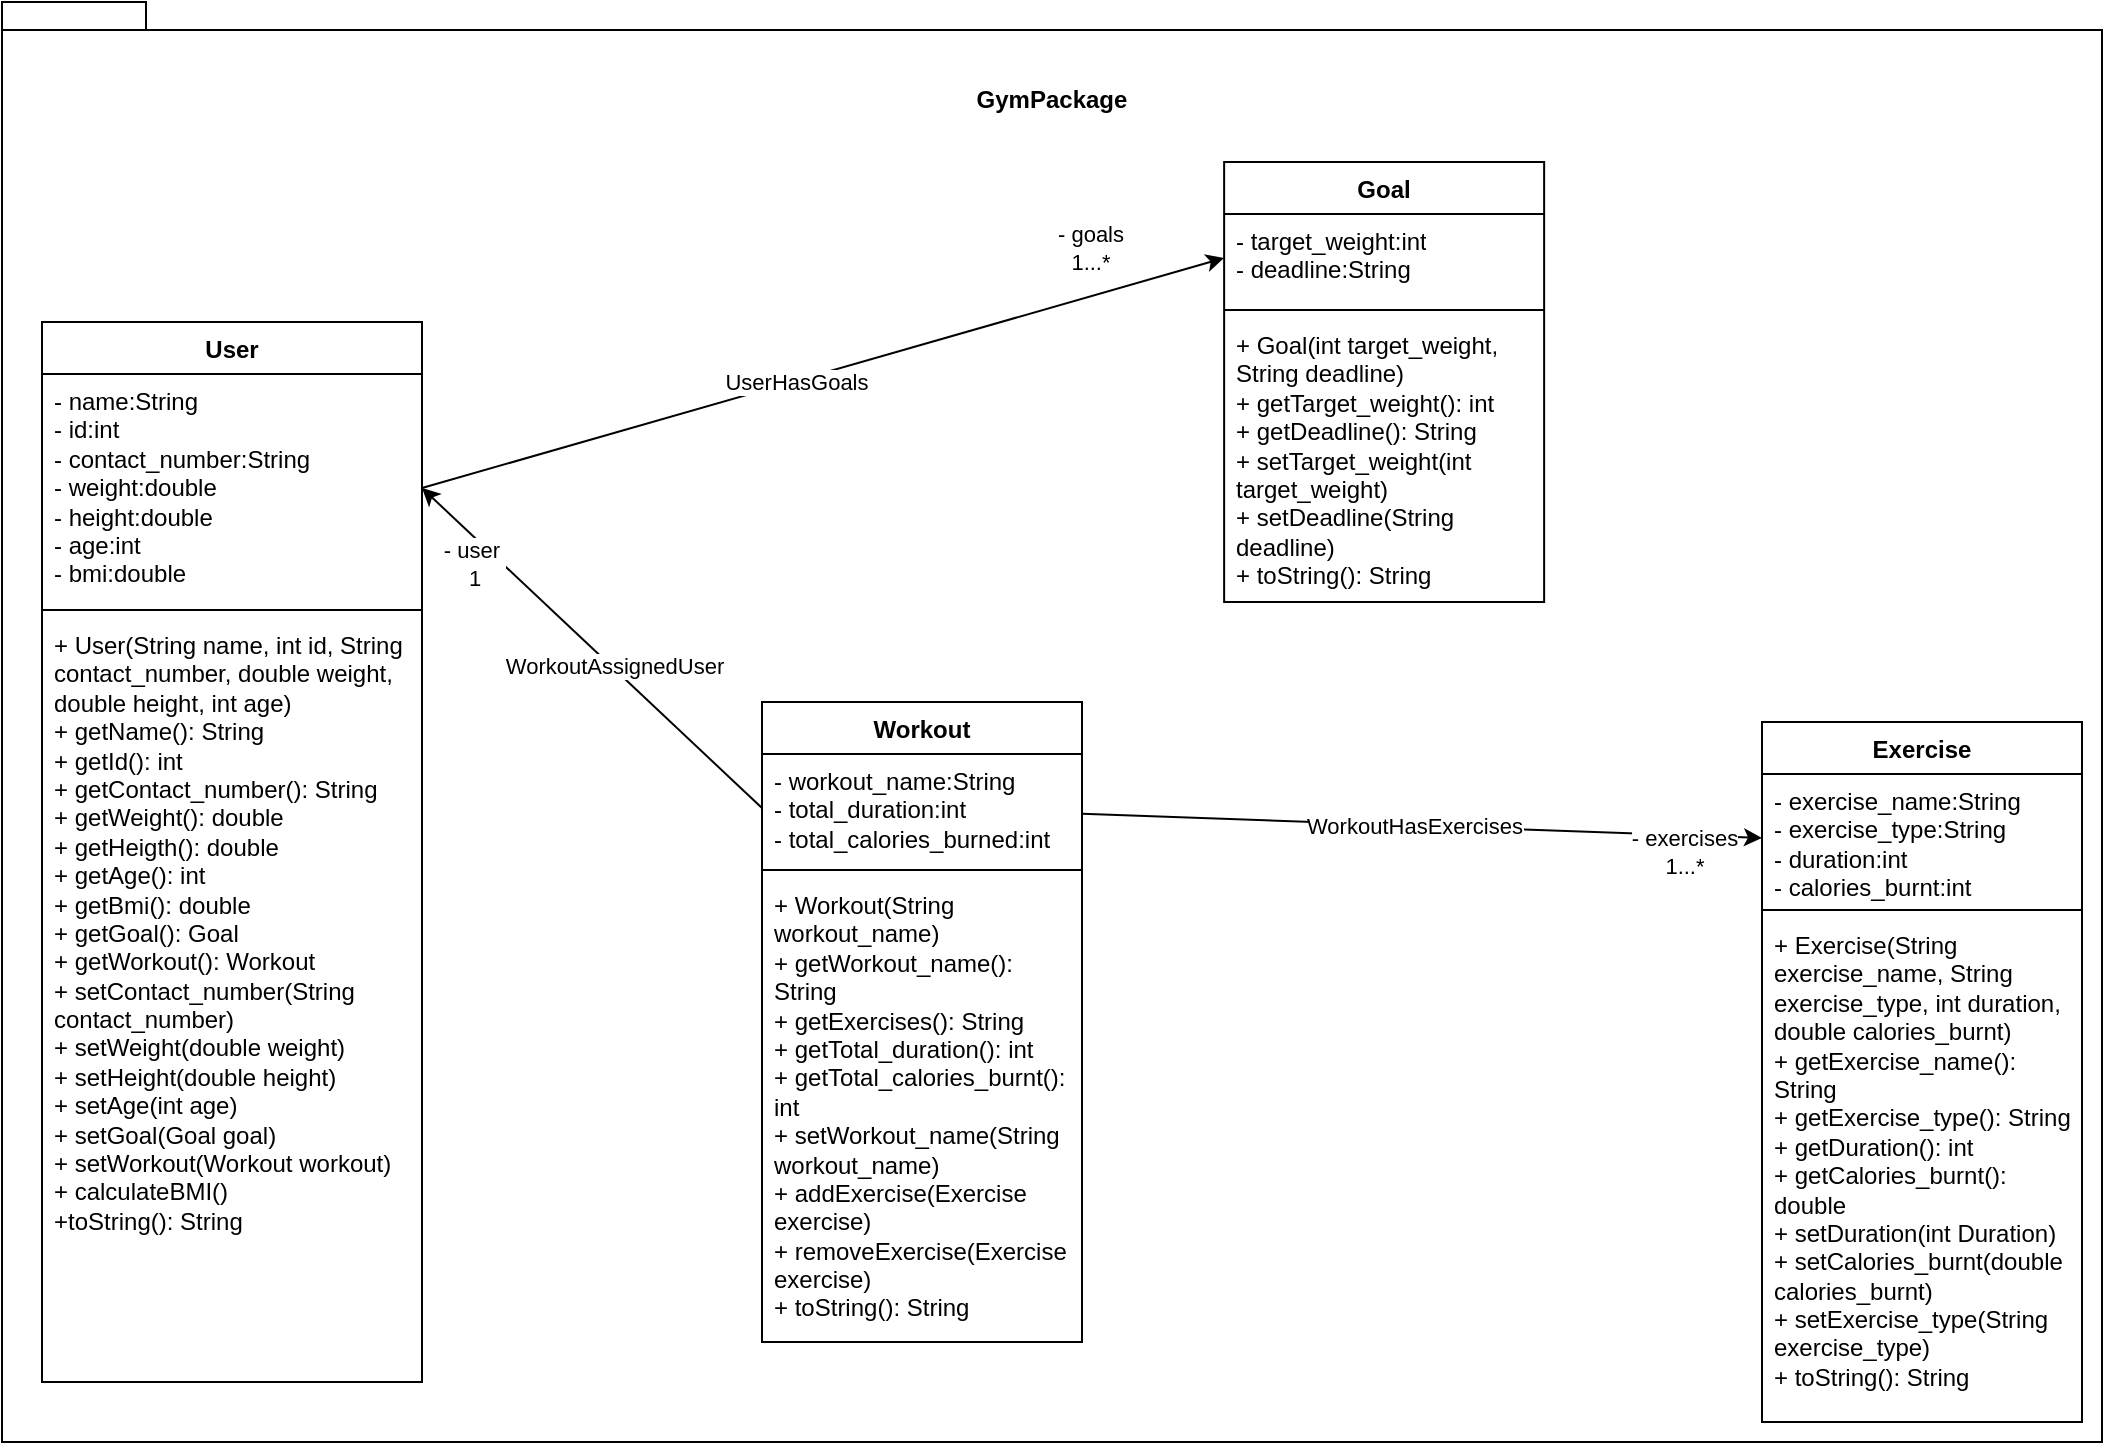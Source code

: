 <mxfile>
    <diagram name="Página-1" id="GBJqVmvnFpaByWBmFzSr">
        <mxGraphModel dx="1508" dy="752" grid="1" gridSize="10" guides="1" tooltips="1" connect="1" arrows="1" fold="1" page="1" pageScale="1" pageWidth="827" pageHeight="1169" math="0" shadow="0">
            <root>
                <mxCell id="0"/>
                <mxCell id="1" parent="0"/>
                <mxCell id="0c8S-kHDC3mvuFu8LvDb-1" value="GymPackage&lt;br&gt;&lt;br&gt;&lt;br&gt;&lt;br&gt;&lt;br&gt;&lt;br&gt;&lt;br&gt;&lt;br&gt;&lt;br&gt;&lt;br&gt;&lt;br&gt;&lt;br&gt;&lt;br&gt;&lt;br&gt;&lt;br&gt;&lt;br&gt;&lt;br&gt;&lt;br&gt;&lt;br&gt;&lt;br&gt;&lt;br&gt;&lt;br&gt;&lt;br&gt;&lt;br&gt;&lt;br&gt;&lt;br&gt;&lt;br&gt;&lt;br&gt;&lt;br&gt;&lt;br&gt;&lt;br&gt;&lt;br&gt;&lt;br&gt;&lt;br&gt;&lt;br&gt;&lt;br&gt;&lt;br&gt;&lt;br&gt;&lt;br&gt;&lt;br&gt;&lt;br&gt;&lt;br&gt;&lt;br&gt;&lt;br&gt;&lt;br&gt;" style="shape=folder;fontStyle=1;spacingTop=10;tabWidth=40;tabHeight=14;tabPosition=left;html=1;whiteSpace=wrap;" parent="1" vertex="1">
                    <mxGeometry x="270" y="190" width="1050" height="720" as="geometry"/>
                </mxCell>
                <mxCell id="0c8S-kHDC3mvuFu8LvDb-2" value="User" style="swimlane;fontStyle=1;align=center;verticalAlign=top;childLayout=stackLayout;horizontal=1;startSize=26;horizontalStack=0;resizeParent=1;resizeParentMax=0;resizeLast=0;collapsible=1;marginBottom=0;whiteSpace=wrap;html=1;" parent="1" vertex="1">
                    <mxGeometry x="290" y="350" width="190" height="530" as="geometry"/>
                </mxCell>
                <mxCell id="0c8S-kHDC3mvuFu8LvDb-3" value="&lt;div&gt;- name:String&lt;/div&gt;&lt;div&gt;- id:int&lt;/div&gt;&lt;div&gt;- contact_number:String&lt;/div&gt;&lt;div&gt;- weight:double&lt;/div&gt;&lt;div&gt;- height:double&lt;/div&gt;&lt;div&gt;- age:int&lt;/div&gt;&lt;div&gt;- bmi:double&lt;/div&gt;" style="text;strokeColor=none;fillColor=none;align=left;verticalAlign=top;spacingLeft=4;spacingRight=4;overflow=hidden;rotatable=0;points=[[0,0.5],[1,0.5]];portConstraint=eastwest;whiteSpace=wrap;html=1;" parent="0c8S-kHDC3mvuFu8LvDb-2" vertex="1">
                    <mxGeometry y="26" width="190" height="114" as="geometry"/>
                </mxCell>
                <mxCell id="0c8S-kHDC3mvuFu8LvDb-4" value="" style="line;strokeWidth=1;fillColor=none;align=left;verticalAlign=middle;spacingTop=-1;spacingLeft=3;spacingRight=3;rotatable=0;labelPosition=right;points=[];portConstraint=eastwest;strokeColor=inherit;" parent="0c8S-kHDC3mvuFu8LvDb-2" vertex="1">
                    <mxGeometry y="140" width="190" height="8" as="geometry"/>
                </mxCell>
                <mxCell id="0c8S-kHDC3mvuFu8LvDb-5" value="&lt;div&gt;+ User(String name, int id, String contact_number, double weight, double height, int age)&lt;/div&gt;&lt;div&gt;+ getName(): String&lt;/div&gt;&lt;div&gt;+ getId(): int&lt;/div&gt;&lt;div&gt;+ getContact_number(): String&lt;/div&gt;&lt;div&gt;+ getWeight(): double&lt;/div&gt;&lt;div&gt;+ getHeigth(): double&lt;/div&gt;&lt;div&gt;+ getAge(): int&lt;/div&gt;&lt;div&gt;+ getBmi(): double&lt;/div&gt;&lt;div&gt;+ getGoal(): Goal&lt;/div&gt;&lt;div&gt;+ getWorkout(): Workout&lt;/div&gt;&lt;div&gt;+ setContact_number(String contact_number)&lt;/div&gt;&lt;div&gt;+ setWeight(double weight)&lt;/div&gt;&lt;div&gt;+ setHeight(double height)&lt;/div&gt;&lt;div&gt;+ setAge(int age)&lt;/div&gt;&lt;div&gt;+ setGoal(Goal goal)&lt;/div&gt;&lt;div&gt;+ setWorkout(Workout workout)&lt;/div&gt;&lt;div&gt;+ calculateBMI()&lt;/div&gt;&lt;div&gt;+toString(): String&lt;/div&gt;" style="text;strokeColor=none;fillColor=none;align=left;verticalAlign=top;spacingLeft=4;spacingRight=4;overflow=hidden;rotatable=0;points=[[0,0.5],[1,0.5]];portConstraint=eastwest;whiteSpace=wrap;html=1;" parent="0c8S-kHDC3mvuFu8LvDb-2" vertex="1">
                    <mxGeometry y="148" width="190" height="382" as="geometry"/>
                </mxCell>
                <mxCell id="0c8S-kHDC3mvuFu8LvDb-6" value="Exercise" style="swimlane;fontStyle=1;align=center;verticalAlign=top;childLayout=stackLayout;horizontal=1;startSize=26;horizontalStack=0;resizeParent=1;resizeParentMax=0;resizeLast=0;collapsible=1;marginBottom=0;whiteSpace=wrap;html=1;" parent="1" vertex="1">
                    <mxGeometry x="1150" y="550" width="160" height="350" as="geometry"/>
                </mxCell>
                <mxCell id="0c8S-kHDC3mvuFu8LvDb-7" value="&lt;div&gt;- exercise_name:String&lt;/div&gt;&lt;div&gt;- exercise_type:String&lt;/div&gt;&lt;div&gt;- duration:int&lt;/div&gt;&lt;div&gt;- calories_burnt:int&lt;/div&gt;" style="text;strokeColor=none;fillColor=none;align=left;verticalAlign=top;spacingLeft=4;spacingRight=4;overflow=hidden;rotatable=0;points=[[0,0.5],[1,0.5]];portConstraint=eastwest;whiteSpace=wrap;html=1;" parent="0c8S-kHDC3mvuFu8LvDb-6" vertex="1">
                    <mxGeometry y="26" width="160" height="64" as="geometry"/>
                </mxCell>
                <mxCell id="0c8S-kHDC3mvuFu8LvDb-8" value="" style="line;strokeWidth=1;fillColor=none;align=left;verticalAlign=middle;spacingTop=-1;spacingLeft=3;spacingRight=3;rotatable=0;labelPosition=right;points=[];portConstraint=eastwest;strokeColor=inherit;" parent="0c8S-kHDC3mvuFu8LvDb-6" vertex="1">
                    <mxGeometry y="90" width="160" height="8" as="geometry"/>
                </mxCell>
                <mxCell id="0c8S-kHDC3mvuFu8LvDb-9" value="&lt;div&gt;+ Exercise(String exercise_name, String exercise_type, int duration, double calories_burnt)&lt;/div&gt;&lt;div&gt;+ getExercise_name(): String&lt;/div&gt;&lt;div&gt;+ getExercise_type(): String&lt;/div&gt;&lt;div&gt;+ getDuration(): int&lt;/div&gt;&lt;div&gt;+ getCalories_burnt(): double&lt;/div&gt;&lt;div&gt;+ setDuration(int Duration)&lt;/div&gt;&lt;div&gt;+ setCalories_burnt(double calories_burnt)&lt;/div&gt;&lt;div&gt;+ setExercise_type(String exercise_type)&lt;/div&gt;&lt;div&gt;+ toString(): String&lt;/div&gt;" style="text;strokeColor=none;fillColor=none;align=left;verticalAlign=top;spacingLeft=4;spacingRight=4;overflow=hidden;rotatable=0;points=[[0,0.5],[1,0.5]];portConstraint=eastwest;whiteSpace=wrap;html=1;" parent="0c8S-kHDC3mvuFu8LvDb-6" vertex="1">
                    <mxGeometry y="98" width="160" height="252" as="geometry"/>
                </mxCell>
                <mxCell id="0c8S-kHDC3mvuFu8LvDb-11" value="Workout" style="swimlane;fontStyle=1;align=center;verticalAlign=top;childLayout=stackLayout;horizontal=1;startSize=26;horizontalStack=0;resizeParent=1;resizeParentMax=0;resizeLast=0;collapsible=1;marginBottom=0;whiteSpace=wrap;html=1;" parent="1" vertex="1">
                    <mxGeometry x="650" y="540" width="160" height="320" as="geometry"/>
                </mxCell>
                <mxCell id="0c8S-kHDC3mvuFu8LvDb-12" value="&lt;div&gt;- workout_name:String&lt;/div&gt;&lt;div&gt;&lt;span style=&quot;background-color: initial;&quot;&gt;- total_duration:int&lt;/span&gt;&lt;br&gt;&lt;/div&gt;&lt;div&gt;- total_calories_burned:int&lt;/div&gt;" style="text;strokeColor=none;fillColor=none;align=left;verticalAlign=top;spacingLeft=4;spacingRight=4;overflow=hidden;rotatable=0;points=[[0,0.5],[1,0.5]];portConstraint=eastwest;whiteSpace=wrap;html=1;" parent="0c8S-kHDC3mvuFu8LvDb-11" vertex="1">
                    <mxGeometry y="26" width="160" height="54" as="geometry"/>
                </mxCell>
                <mxCell id="0c8S-kHDC3mvuFu8LvDb-13" value="" style="line;strokeWidth=1;fillColor=none;align=left;verticalAlign=middle;spacingTop=-1;spacingLeft=3;spacingRight=3;rotatable=0;labelPosition=right;points=[];portConstraint=eastwest;strokeColor=inherit;" parent="0c8S-kHDC3mvuFu8LvDb-11" vertex="1">
                    <mxGeometry y="80" width="160" height="8" as="geometry"/>
                </mxCell>
                <mxCell id="0c8S-kHDC3mvuFu8LvDb-14" value="&lt;div&gt;+ Workout(String workout_name)&lt;/div&gt;&lt;div&gt;+ getWorkout_name(): String&lt;/div&gt;&lt;div&gt;+ getExercises(): String&lt;/div&gt;&lt;div&gt;+ getTotal_duration(): int&lt;/div&gt;&lt;div&gt;+ getTotal_calories_burnt(): int&lt;/div&gt;&lt;div&gt;+ setWorkout_name(String workout_name)&lt;/div&gt;&lt;div&gt;+ addExercise(Exercise exercise)&lt;/div&gt;&lt;div&gt;+ removeExercise(Exercise exercise)&lt;/div&gt;&lt;div&gt;+ toString(): String&lt;/div&gt;" style="text;strokeColor=none;fillColor=none;align=left;verticalAlign=top;spacingLeft=4;spacingRight=4;overflow=hidden;rotatable=0;points=[[0,0.5],[1,0.5]];portConstraint=eastwest;whiteSpace=wrap;html=1;" parent="0c8S-kHDC3mvuFu8LvDb-11" vertex="1">
                    <mxGeometry y="88" width="160" height="232" as="geometry"/>
                </mxCell>
                <mxCell id="0c8S-kHDC3mvuFu8LvDb-15" value="Goal" style="swimlane;fontStyle=1;align=center;verticalAlign=top;childLayout=stackLayout;horizontal=1;startSize=26;horizontalStack=0;resizeParent=1;resizeParentMax=0;resizeLast=0;collapsible=1;marginBottom=0;whiteSpace=wrap;html=1;" parent="1" vertex="1">
                    <mxGeometry x="881.07" y="270" width="160" height="220" as="geometry"/>
                </mxCell>
                <mxCell id="0c8S-kHDC3mvuFu8LvDb-16" value="- target_weight:int&#10;- deadline:String" style="text;strokeColor=none;fillColor=none;align=left;verticalAlign=top;spacingLeft=4;spacingRight=4;overflow=hidden;rotatable=0;points=[[0,0.5],[1,0.5]];portConstraint=eastwest;whiteSpace=wrap;html=1;" parent="0c8S-kHDC3mvuFu8LvDb-15" vertex="1">
                    <mxGeometry y="26" width="160" height="44" as="geometry"/>
                </mxCell>
                <mxCell id="0c8S-kHDC3mvuFu8LvDb-17" value="" style="line;strokeWidth=1;fillColor=none;align=left;verticalAlign=middle;spacingTop=-1;spacingLeft=3;spacingRight=3;rotatable=0;labelPosition=right;points=[];portConstraint=eastwest;strokeColor=inherit;" parent="0c8S-kHDC3mvuFu8LvDb-15" vertex="1">
                    <mxGeometry y="70" width="160" height="8" as="geometry"/>
                </mxCell>
                <mxCell id="0c8S-kHDC3mvuFu8LvDb-18" value="&lt;div&gt;+ Goal(int target_weight, String deadline)&lt;/div&gt;&lt;div&gt;+ getTarget_weight(): int&lt;/div&gt;&lt;div&gt;+ getDeadline(): String&lt;/div&gt;&lt;div&gt;+ setTarget_weight(int target_weight)&lt;/div&gt;&lt;div&gt;+ setDeadline(String deadline)&lt;/div&gt;&lt;div&gt;+ toString(): String&lt;/div&gt;" style="text;strokeColor=none;fillColor=none;align=left;verticalAlign=top;spacingLeft=4;spacingRight=4;overflow=hidden;rotatable=0;points=[[0,0.5],[1,0.5]];portConstraint=eastwest;whiteSpace=wrap;html=1;" parent="0c8S-kHDC3mvuFu8LvDb-15" vertex="1">
                    <mxGeometry y="78" width="160" height="142" as="geometry"/>
                </mxCell>
                <mxCell id="2" style="edgeStyle=none;html=1;exitX=1;exitY=0.5;exitDx=0;exitDy=0;entryX=0;entryY=0.5;entryDx=0;entryDy=0;" edge="1" parent="1" source="0c8S-kHDC3mvuFu8LvDb-3" target="0c8S-kHDC3mvuFu8LvDb-16">
                    <mxGeometry relative="1" as="geometry"/>
                </mxCell>
                <mxCell id="8" value="UserHasGoals" style="edgeLabel;html=1;align=center;verticalAlign=middle;resizable=0;points=[];" vertex="1" connectable="0" parent="2">
                    <mxGeometry x="-0.07" relative="1" as="geometry">
                        <mxPoint as="offset"/>
                    </mxGeometry>
                </mxCell>
                <mxCell id="9" value="- goals&lt;br&gt;1...*" style="edgeLabel;html=1;align=center;verticalAlign=middle;resizable=0;points=[];" vertex="1" connectable="0" parent="2">
                    <mxGeometry x="0.732" y="-1" relative="1" as="geometry">
                        <mxPoint x="-14" y="-22" as="offset"/>
                    </mxGeometry>
                </mxCell>
                <mxCell id="4" style="edgeStyle=none;html=1;entryX=0;entryY=0.5;entryDx=0;entryDy=0;" edge="1" parent="1" source="0c8S-kHDC3mvuFu8LvDb-12" target="0c8S-kHDC3mvuFu8LvDb-7">
                    <mxGeometry relative="1" as="geometry"/>
                </mxCell>
                <mxCell id="6" value="WorkoutHasExercises" style="edgeLabel;html=1;align=center;verticalAlign=middle;resizable=0;points=[];" vertex="1" connectable="0" parent="4">
                    <mxGeometry x="0.114" y="1" relative="1" as="geometry">
                        <mxPoint x="-24" as="offset"/>
                    </mxGeometry>
                </mxCell>
                <mxCell id="7" value="- exercises&lt;br&gt;1...*" style="edgeLabel;html=1;align=center;verticalAlign=middle;resizable=0;points=[];" vertex="1" connectable="0" parent="4">
                    <mxGeometry x="-0.825" relative="1" as="geometry">
                        <mxPoint x="271" y="18" as="offset"/>
                    </mxGeometry>
                </mxCell>
                <mxCell id="5" style="edgeStyle=none;html=1;entryX=1;entryY=0.5;entryDx=0;entryDy=0;exitX=0;exitY=0.5;exitDx=0;exitDy=0;" edge="1" parent="1" source="0c8S-kHDC3mvuFu8LvDb-12" target="0c8S-kHDC3mvuFu8LvDb-3">
                    <mxGeometry relative="1" as="geometry"/>
                </mxCell>
                <mxCell id="10" value="WorkoutAssignedUser" style="edgeLabel;html=1;align=center;verticalAlign=middle;resizable=0;points=[];" vertex="1" connectable="0" parent="5">
                    <mxGeometry x="-0.114" y="-1" relative="1" as="geometry">
                        <mxPoint as="offset"/>
                    </mxGeometry>
                </mxCell>
                <mxCell id="11" value="- user&amp;nbsp;&lt;br&gt;1" style="edgeLabel;html=1;align=center;verticalAlign=middle;resizable=0;points=[];" vertex="1" connectable="0" parent="5">
                    <mxGeometry x="0.743" y="-2" relative="1" as="geometry">
                        <mxPoint x="3" y="19" as="offset"/>
                    </mxGeometry>
                </mxCell>
            </root>
        </mxGraphModel>
    </diagram>
</mxfile>